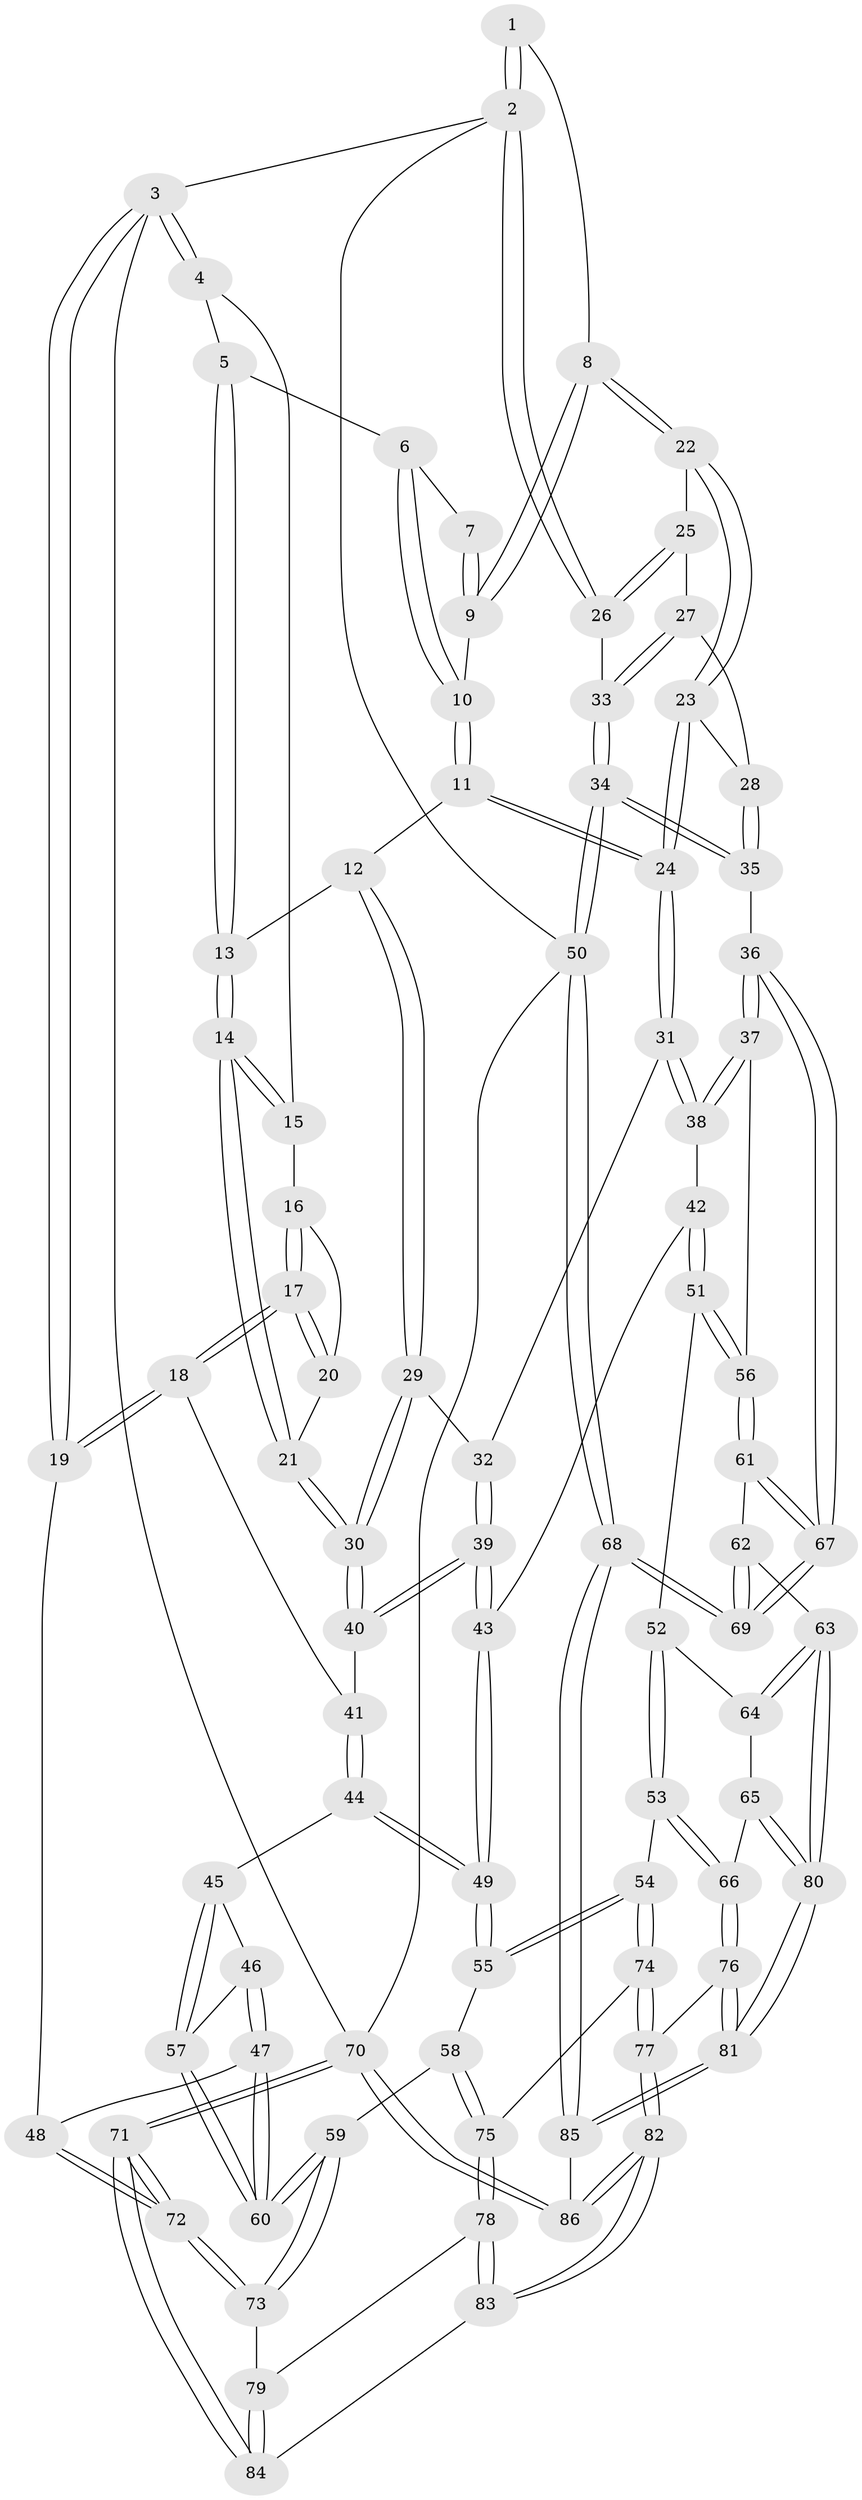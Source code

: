 // coarse degree distribution, {4: 0.46938775510204084, 8: 0.02040816326530612, 6: 0.08163265306122448, 3: 0.16326530612244897, 2: 0.02040816326530612, 5: 0.24489795918367346}
// Generated by graph-tools (version 1.1) at 2025/52/02/27/25 19:52:42]
// undirected, 86 vertices, 212 edges
graph export_dot {
graph [start="1"]
  node [color=gray90,style=filled];
  1 [pos="+0.807114132345564+0"];
  2 [pos="+1+0"];
  3 [pos="+0+0"];
  4 [pos="+0.15744602497815843+0"];
  5 [pos="+0.5548016905915196+0"];
  6 [pos="+0.649317561240932+0"];
  7 [pos="+0.7537559778971906+0"];
  8 [pos="+0.8228958960596793+0.1000118420300253"];
  9 [pos="+0.7776123111597801+0.08428428962972317"];
  10 [pos="+0.724799997561151+0.08740827429592563"];
  11 [pos="+0.6811435226775181+0.14737429420974343"];
  12 [pos="+0.628961166919529+0.1459478963790234"];
  13 [pos="+0.5301978852685347+0.049883409971683036"];
  14 [pos="+0.43279494318153167+0.1479348224206016"];
  15 [pos="+0.1625623650683394+0"];
  16 [pos="+0.168891687186212+0"];
  17 [pos="+0.10404891122133934+0.23885006141830986"];
  18 [pos="+0.006132715917878886+0.32279821990255264"];
  19 [pos="+0+0.36067422387796366"];
  20 [pos="+0.37431807731012623+0.23615531988331814"];
  21 [pos="+0.3790862622489976+0.23776460099296312"];
  22 [pos="+0.8469600887172829+0.12372779579926294"];
  23 [pos="+0.8071502644054542+0.24746514946956932"];
  24 [pos="+0.7994091797898342+0.25189974238617846"];
  25 [pos="+0.9768269210408717+0.06222740259210433"];
  26 [pos="+1+0"];
  27 [pos="+0.9234048464478148+0.2551537046054335"];
  28 [pos="+0.9055250102801652+0.2619573054030761"];
  29 [pos="+0.6217060206603273+0.1708331277831236"];
  30 [pos="+0.42574037898831163+0.3313231252982739"];
  31 [pos="+0.7686096017286019+0.3094818258324528"];
  32 [pos="+0.6334454705637981+0.3033291157153296"];
  33 [pos="+1+0.2646685704050308"];
  34 [pos="+1+0.534384282317478"];
  35 [pos="+0.9946820369352614+0.5389434085613736"];
  36 [pos="+0.8877828884572618+0.5631337543504366"];
  37 [pos="+0.8668236327821799+0.5540476380248854"];
  38 [pos="+0.7820365823435024+0.40282690849598"];
  39 [pos="+0.4684609376565654+0.3975679359220236"];
  40 [pos="+0.4357728042637437+0.36281320554191837"];
  41 [pos="+0.19467391991423572+0.45458336919505404"];
  42 [pos="+0.5115501308332683+0.4492800177656606"];
  43 [pos="+0.47295960705322826+0.4107237531868577"];
  44 [pos="+0.2142898527447416+0.5649909733525575"];
  45 [pos="+0.19347718151913984+0.5745109609233018"];
  46 [pos="+0.06093233159450051+0.5926247053403335"];
  47 [pos="+0.03355644710790848+0.5953765358506734"];
  48 [pos="+0+0.47964215544180566"];
  49 [pos="+0.30700401542929184+0.6436915090671672"];
  50 [pos="+1+1"];
  51 [pos="+0.5847990474032595+0.5756316565218029"];
  52 [pos="+0.48159346370557077+0.6603499503840068"];
  53 [pos="+0.3308334777344709+0.6654785204628951"];
  54 [pos="+0.31325005402965267+0.6546044627278812"];
  55 [pos="+0.3080043319536676+0.6482572288716353"];
  56 [pos="+0.6309769046781459+0.603314259889698"];
  57 [pos="+0.14342832529787253+0.6503182631448094"];
  58 [pos="+0.20062132238013655+0.7175203254130077"];
  59 [pos="+0.11131462554974968+0.7371272615004513"];
  60 [pos="+0.10740320598101138+0.7188419576026792"];
  61 [pos="+0.6306468278776665+0.7505244924785902"];
  62 [pos="+0.5788380460218152+0.821689873265863"];
  63 [pos="+0.5711659755727995+0.8249939740302659"];
  64 [pos="+0.4820848939579432+0.6644118416137479"];
  65 [pos="+0.46087858420994404+0.7785653014669146"];
  66 [pos="+0.3863796361382289+0.7602038294434835"];
  67 [pos="+0.8428099962557264+0.8054866664699557"];
  68 [pos="+1+1"];
  69 [pos="+0.9116799848865739+1"];
  70 [pos="+0+1"];
  71 [pos="+0+1"];
  72 [pos="+0+0.7802914989133305"];
  73 [pos="+0.08402972490431183+0.7867263421110774"];
  74 [pos="+0.268725908358998+0.8272928283660882"];
  75 [pos="+0.2275404911590442+0.8237975909744679"];
  76 [pos="+0.3485173175418148+0.8860739816992658"];
  77 [pos="+0.3304893530657244+0.8965811667281712"];
  78 [pos="+0.13982385969245795+0.8555300168712889"];
  79 [pos="+0.11726972113682249+0.8433454890999321"];
  80 [pos="+0.5413123789946447+0.8443321599874427"];
  81 [pos="+0.5165001163058232+0.8905980450111327"];
  82 [pos="+0.26153726199283456+1"];
  83 [pos="+0.22302867758830572+1"];
  84 [pos="+0.048424451043090434+0.9352708168295145"];
  85 [pos="+0.5466150989421859+1"];
  86 [pos="+0.2718034544079012+1"];
  1 -- 2;
  1 -- 2;
  1 -- 8;
  2 -- 3;
  2 -- 26;
  2 -- 26;
  2 -- 50;
  3 -- 4;
  3 -- 4;
  3 -- 19;
  3 -- 19;
  3 -- 70;
  4 -- 5;
  4 -- 15;
  5 -- 6;
  5 -- 13;
  5 -- 13;
  6 -- 7;
  6 -- 10;
  6 -- 10;
  7 -- 9;
  7 -- 9;
  8 -- 9;
  8 -- 9;
  8 -- 22;
  8 -- 22;
  9 -- 10;
  10 -- 11;
  10 -- 11;
  11 -- 12;
  11 -- 24;
  11 -- 24;
  12 -- 13;
  12 -- 29;
  12 -- 29;
  13 -- 14;
  13 -- 14;
  14 -- 15;
  14 -- 15;
  14 -- 21;
  14 -- 21;
  15 -- 16;
  16 -- 17;
  16 -- 17;
  16 -- 20;
  17 -- 18;
  17 -- 18;
  17 -- 20;
  17 -- 20;
  18 -- 19;
  18 -- 19;
  18 -- 41;
  19 -- 48;
  20 -- 21;
  21 -- 30;
  21 -- 30;
  22 -- 23;
  22 -- 23;
  22 -- 25;
  23 -- 24;
  23 -- 24;
  23 -- 28;
  24 -- 31;
  24 -- 31;
  25 -- 26;
  25 -- 26;
  25 -- 27;
  26 -- 33;
  27 -- 28;
  27 -- 33;
  27 -- 33;
  28 -- 35;
  28 -- 35;
  29 -- 30;
  29 -- 30;
  29 -- 32;
  30 -- 40;
  30 -- 40;
  31 -- 32;
  31 -- 38;
  31 -- 38;
  32 -- 39;
  32 -- 39;
  33 -- 34;
  33 -- 34;
  34 -- 35;
  34 -- 35;
  34 -- 50;
  34 -- 50;
  35 -- 36;
  36 -- 37;
  36 -- 37;
  36 -- 67;
  36 -- 67;
  37 -- 38;
  37 -- 38;
  37 -- 56;
  38 -- 42;
  39 -- 40;
  39 -- 40;
  39 -- 43;
  39 -- 43;
  40 -- 41;
  41 -- 44;
  41 -- 44;
  42 -- 43;
  42 -- 51;
  42 -- 51;
  43 -- 49;
  43 -- 49;
  44 -- 45;
  44 -- 49;
  44 -- 49;
  45 -- 46;
  45 -- 57;
  45 -- 57;
  46 -- 47;
  46 -- 47;
  46 -- 57;
  47 -- 48;
  47 -- 60;
  47 -- 60;
  48 -- 72;
  48 -- 72;
  49 -- 55;
  49 -- 55;
  50 -- 68;
  50 -- 68;
  50 -- 70;
  51 -- 52;
  51 -- 56;
  51 -- 56;
  52 -- 53;
  52 -- 53;
  52 -- 64;
  53 -- 54;
  53 -- 66;
  53 -- 66;
  54 -- 55;
  54 -- 55;
  54 -- 74;
  54 -- 74;
  55 -- 58;
  56 -- 61;
  56 -- 61;
  57 -- 60;
  57 -- 60;
  58 -- 59;
  58 -- 75;
  58 -- 75;
  59 -- 60;
  59 -- 60;
  59 -- 73;
  59 -- 73;
  61 -- 62;
  61 -- 67;
  61 -- 67;
  62 -- 63;
  62 -- 69;
  62 -- 69;
  63 -- 64;
  63 -- 64;
  63 -- 80;
  63 -- 80;
  64 -- 65;
  65 -- 66;
  65 -- 80;
  65 -- 80;
  66 -- 76;
  66 -- 76;
  67 -- 69;
  67 -- 69;
  68 -- 69;
  68 -- 69;
  68 -- 85;
  68 -- 85;
  70 -- 71;
  70 -- 71;
  70 -- 86;
  70 -- 86;
  71 -- 72;
  71 -- 72;
  71 -- 84;
  71 -- 84;
  72 -- 73;
  72 -- 73;
  73 -- 79;
  74 -- 75;
  74 -- 77;
  74 -- 77;
  75 -- 78;
  75 -- 78;
  76 -- 77;
  76 -- 81;
  76 -- 81;
  77 -- 82;
  77 -- 82;
  78 -- 79;
  78 -- 83;
  78 -- 83;
  79 -- 84;
  79 -- 84;
  80 -- 81;
  80 -- 81;
  81 -- 85;
  81 -- 85;
  82 -- 83;
  82 -- 83;
  82 -- 86;
  82 -- 86;
  83 -- 84;
  85 -- 86;
}
